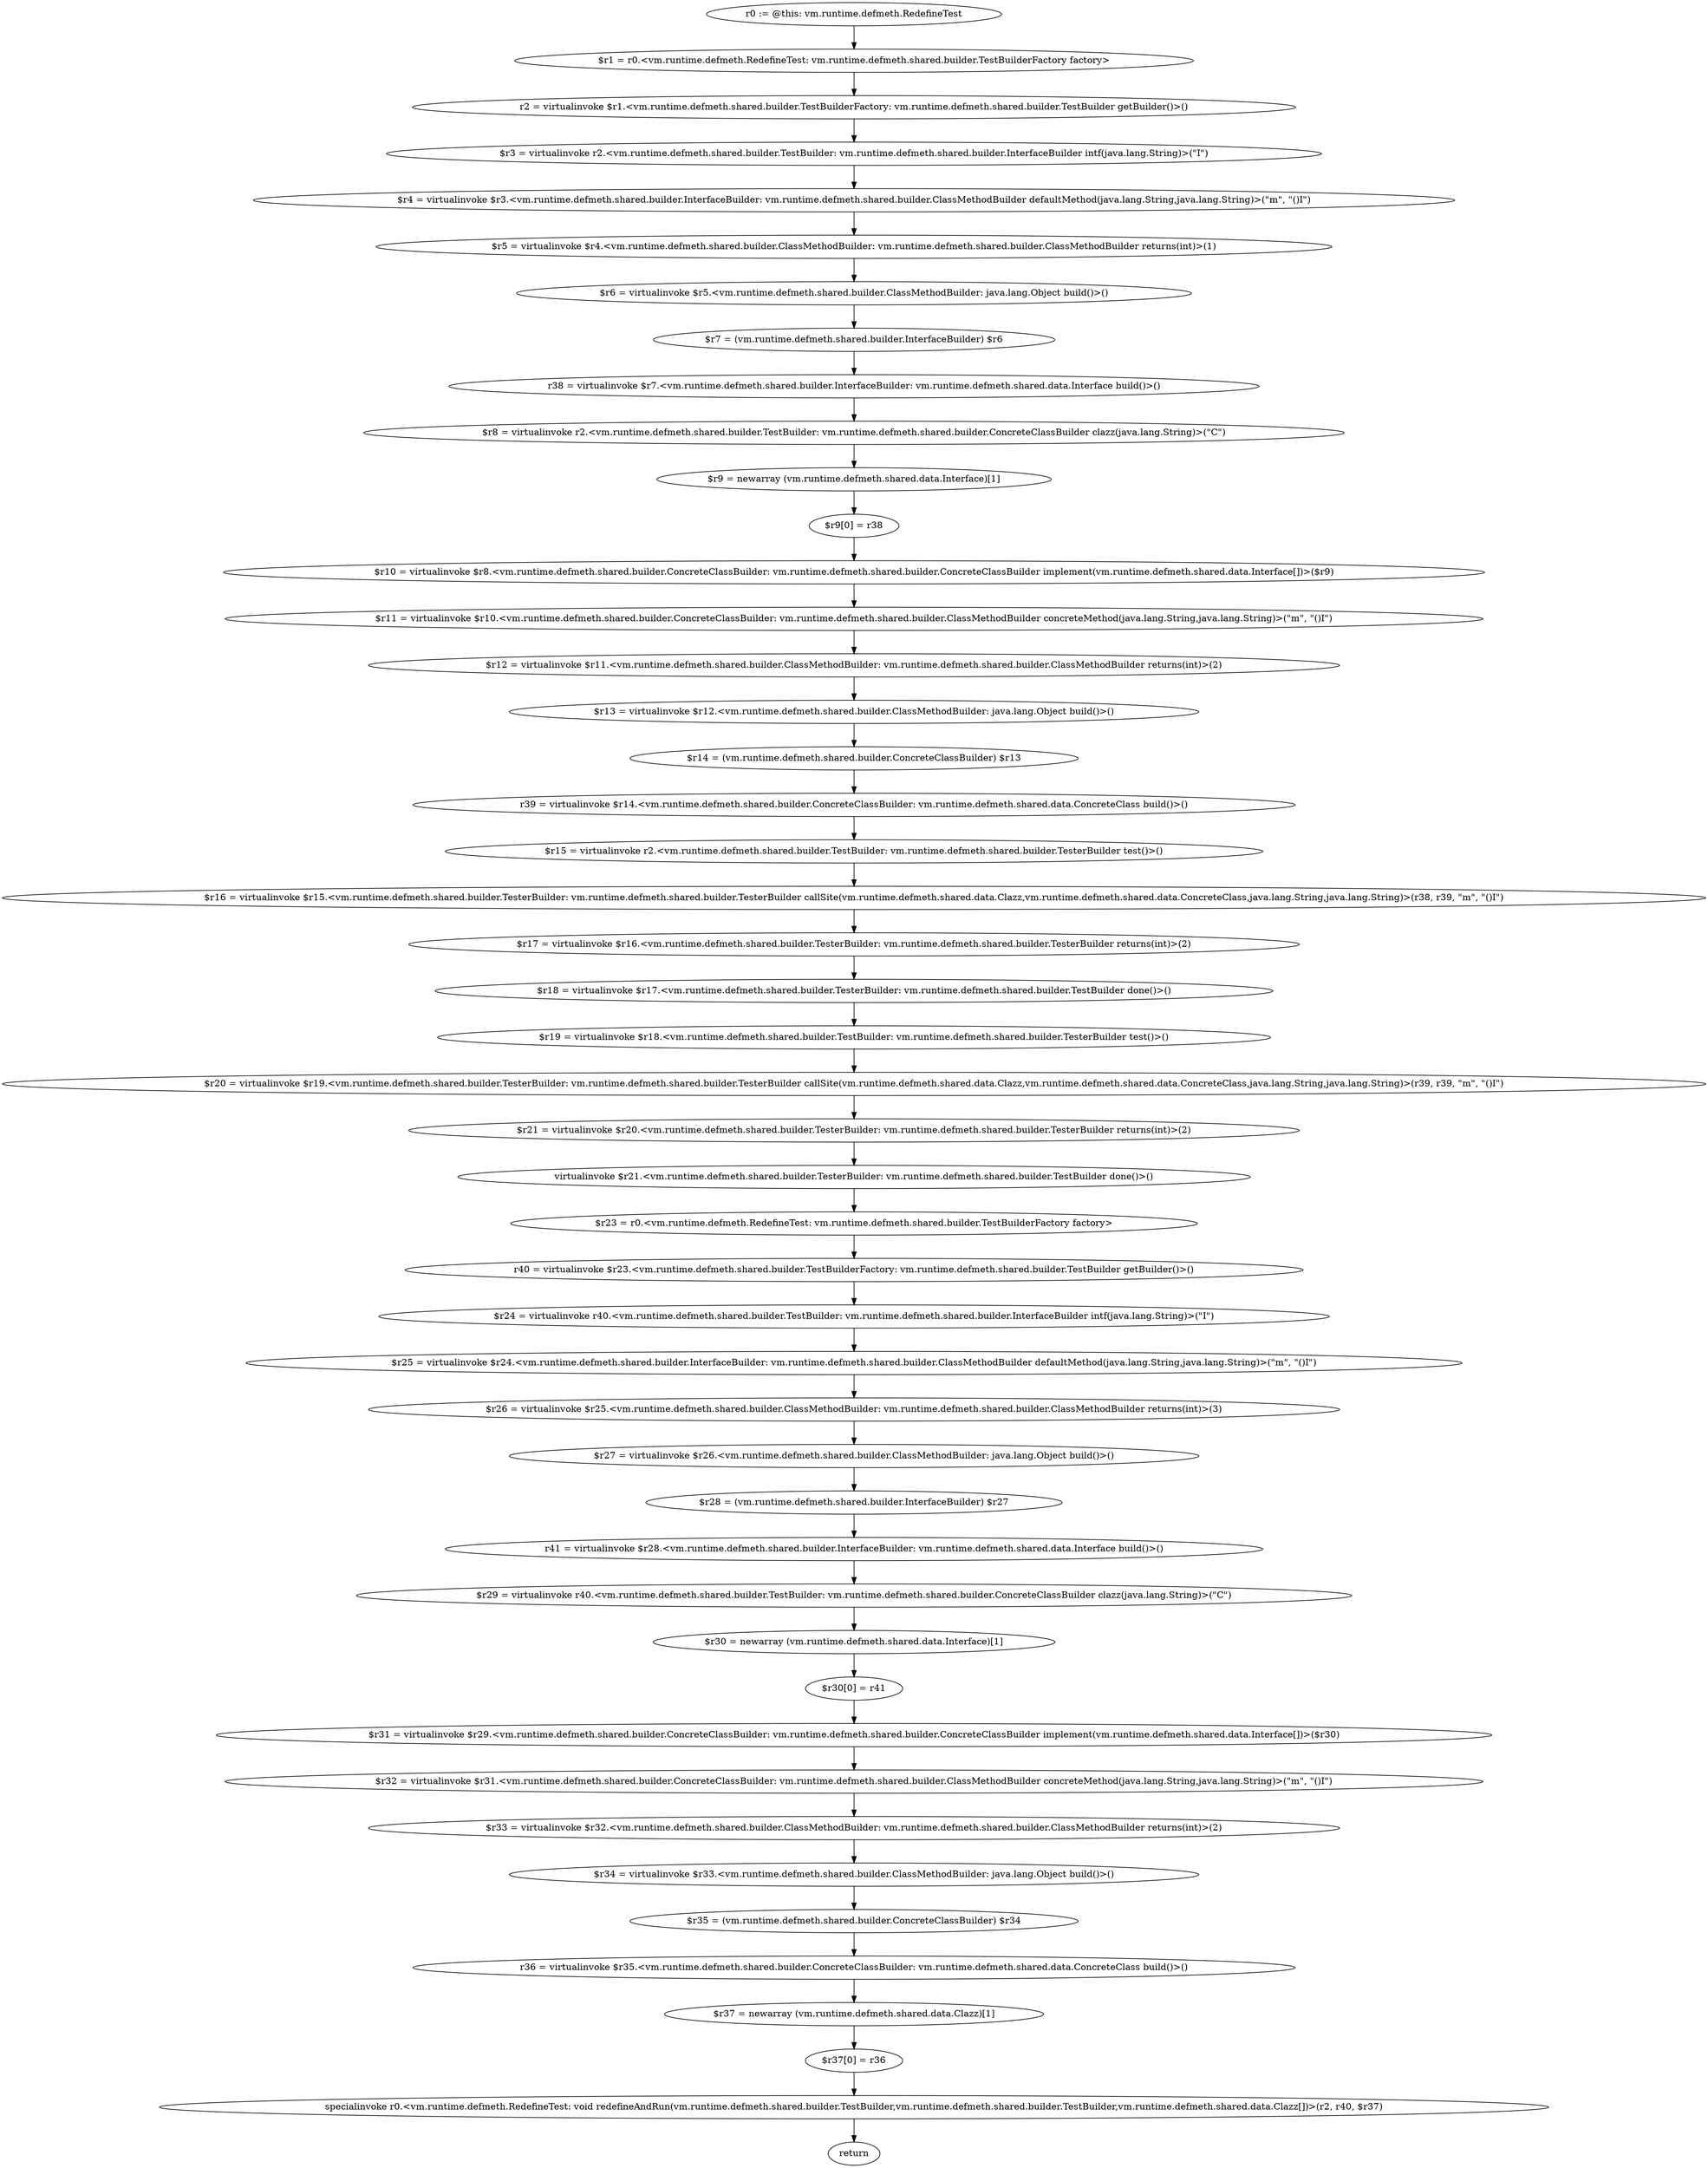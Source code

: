 digraph "unitGraph" {
    "r0 := @this: vm.runtime.defmeth.RedefineTest"
    "$r1 = r0.<vm.runtime.defmeth.RedefineTest: vm.runtime.defmeth.shared.builder.TestBuilderFactory factory>"
    "r2 = virtualinvoke $r1.<vm.runtime.defmeth.shared.builder.TestBuilderFactory: vm.runtime.defmeth.shared.builder.TestBuilder getBuilder()>()"
    "$r3 = virtualinvoke r2.<vm.runtime.defmeth.shared.builder.TestBuilder: vm.runtime.defmeth.shared.builder.InterfaceBuilder intf(java.lang.String)>(\"I\")"
    "$r4 = virtualinvoke $r3.<vm.runtime.defmeth.shared.builder.InterfaceBuilder: vm.runtime.defmeth.shared.builder.ClassMethodBuilder defaultMethod(java.lang.String,java.lang.String)>(\"m\", \"()I\")"
    "$r5 = virtualinvoke $r4.<vm.runtime.defmeth.shared.builder.ClassMethodBuilder: vm.runtime.defmeth.shared.builder.ClassMethodBuilder returns(int)>(1)"
    "$r6 = virtualinvoke $r5.<vm.runtime.defmeth.shared.builder.ClassMethodBuilder: java.lang.Object build()>()"
    "$r7 = (vm.runtime.defmeth.shared.builder.InterfaceBuilder) $r6"
    "r38 = virtualinvoke $r7.<vm.runtime.defmeth.shared.builder.InterfaceBuilder: vm.runtime.defmeth.shared.data.Interface build()>()"
    "$r8 = virtualinvoke r2.<vm.runtime.defmeth.shared.builder.TestBuilder: vm.runtime.defmeth.shared.builder.ConcreteClassBuilder clazz(java.lang.String)>(\"C\")"
    "$r9 = newarray (vm.runtime.defmeth.shared.data.Interface)[1]"
    "$r9[0] = r38"
    "$r10 = virtualinvoke $r8.<vm.runtime.defmeth.shared.builder.ConcreteClassBuilder: vm.runtime.defmeth.shared.builder.ConcreteClassBuilder implement(vm.runtime.defmeth.shared.data.Interface[])>($r9)"
    "$r11 = virtualinvoke $r10.<vm.runtime.defmeth.shared.builder.ConcreteClassBuilder: vm.runtime.defmeth.shared.builder.ClassMethodBuilder concreteMethod(java.lang.String,java.lang.String)>(\"m\", \"()I\")"
    "$r12 = virtualinvoke $r11.<vm.runtime.defmeth.shared.builder.ClassMethodBuilder: vm.runtime.defmeth.shared.builder.ClassMethodBuilder returns(int)>(2)"
    "$r13 = virtualinvoke $r12.<vm.runtime.defmeth.shared.builder.ClassMethodBuilder: java.lang.Object build()>()"
    "$r14 = (vm.runtime.defmeth.shared.builder.ConcreteClassBuilder) $r13"
    "r39 = virtualinvoke $r14.<vm.runtime.defmeth.shared.builder.ConcreteClassBuilder: vm.runtime.defmeth.shared.data.ConcreteClass build()>()"
    "$r15 = virtualinvoke r2.<vm.runtime.defmeth.shared.builder.TestBuilder: vm.runtime.defmeth.shared.builder.TesterBuilder test()>()"
    "$r16 = virtualinvoke $r15.<vm.runtime.defmeth.shared.builder.TesterBuilder: vm.runtime.defmeth.shared.builder.TesterBuilder callSite(vm.runtime.defmeth.shared.data.Clazz,vm.runtime.defmeth.shared.data.ConcreteClass,java.lang.String,java.lang.String)>(r38, r39, \"m\", \"()I\")"
    "$r17 = virtualinvoke $r16.<vm.runtime.defmeth.shared.builder.TesterBuilder: vm.runtime.defmeth.shared.builder.TesterBuilder returns(int)>(2)"
    "$r18 = virtualinvoke $r17.<vm.runtime.defmeth.shared.builder.TesterBuilder: vm.runtime.defmeth.shared.builder.TestBuilder done()>()"
    "$r19 = virtualinvoke $r18.<vm.runtime.defmeth.shared.builder.TestBuilder: vm.runtime.defmeth.shared.builder.TesterBuilder test()>()"
    "$r20 = virtualinvoke $r19.<vm.runtime.defmeth.shared.builder.TesterBuilder: vm.runtime.defmeth.shared.builder.TesterBuilder callSite(vm.runtime.defmeth.shared.data.Clazz,vm.runtime.defmeth.shared.data.ConcreteClass,java.lang.String,java.lang.String)>(r39, r39, \"m\", \"()I\")"
    "$r21 = virtualinvoke $r20.<vm.runtime.defmeth.shared.builder.TesterBuilder: vm.runtime.defmeth.shared.builder.TesterBuilder returns(int)>(2)"
    "virtualinvoke $r21.<vm.runtime.defmeth.shared.builder.TesterBuilder: vm.runtime.defmeth.shared.builder.TestBuilder done()>()"
    "$r23 = r0.<vm.runtime.defmeth.RedefineTest: vm.runtime.defmeth.shared.builder.TestBuilderFactory factory>"
    "r40 = virtualinvoke $r23.<vm.runtime.defmeth.shared.builder.TestBuilderFactory: vm.runtime.defmeth.shared.builder.TestBuilder getBuilder()>()"
    "$r24 = virtualinvoke r40.<vm.runtime.defmeth.shared.builder.TestBuilder: vm.runtime.defmeth.shared.builder.InterfaceBuilder intf(java.lang.String)>(\"I\")"
    "$r25 = virtualinvoke $r24.<vm.runtime.defmeth.shared.builder.InterfaceBuilder: vm.runtime.defmeth.shared.builder.ClassMethodBuilder defaultMethod(java.lang.String,java.lang.String)>(\"m\", \"()I\")"
    "$r26 = virtualinvoke $r25.<vm.runtime.defmeth.shared.builder.ClassMethodBuilder: vm.runtime.defmeth.shared.builder.ClassMethodBuilder returns(int)>(3)"
    "$r27 = virtualinvoke $r26.<vm.runtime.defmeth.shared.builder.ClassMethodBuilder: java.lang.Object build()>()"
    "$r28 = (vm.runtime.defmeth.shared.builder.InterfaceBuilder) $r27"
    "r41 = virtualinvoke $r28.<vm.runtime.defmeth.shared.builder.InterfaceBuilder: vm.runtime.defmeth.shared.data.Interface build()>()"
    "$r29 = virtualinvoke r40.<vm.runtime.defmeth.shared.builder.TestBuilder: vm.runtime.defmeth.shared.builder.ConcreteClassBuilder clazz(java.lang.String)>(\"C\")"
    "$r30 = newarray (vm.runtime.defmeth.shared.data.Interface)[1]"
    "$r30[0] = r41"
    "$r31 = virtualinvoke $r29.<vm.runtime.defmeth.shared.builder.ConcreteClassBuilder: vm.runtime.defmeth.shared.builder.ConcreteClassBuilder implement(vm.runtime.defmeth.shared.data.Interface[])>($r30)"
    "$r32 = virtualinvoke $r31.<vm.runtime.defmeth.shared.builder.ConcreteClassBuilder: vm.runtime.defmeth.shared.builder.ClassMethodBuilder concreteMethod(java.lang.String,java.lang.String)>(\"m\", \"()I\")"
    "$r33 = virtualinvoke $r32.<vm.runtime.defmeth.shared.builder.ClassMethodBuilder: vm.runtime.defmeth.shared.builder.ClassMethodBuilder returns(int)>(2)"
    "$r34 = virtualinvoke $r33.<vm.runtime.defmeth.shared.builder.ClassMethodBuilder: java.lang.Object build()>()"
    "$r35 = (vm.runtime.defmeth.shared.builder.ConcreteClassBuilder) $r34"
    "r36 = virtualinvoke $r35.<vm.runtime.defmeth.shared.builder.ConcreteClassBuilder: vm.runtime.defmeth.shared.data.ConcreteClass build()>()"
    "$r37 = newarray (vm.runtime.defmeth.shared.data.Clazz)[1]"
    "$r37[0] = r36"
    "specialinvoke r0.<vm.runtime.defmeth.RedefineTest: void redefineAndRun(vm.runtime.defmeth.shared.builder.TestBuilder,vm.runtime.defmeth.shared.builder.TestBuilder,vm.runtime.defmeth.shared.data.Clazz[])>(r2, r40, $r37)"
    "return"
    "r0 := @this: vm.runtime.defmeth.RedefineTest"->"$r1 = r0.<vm.runtime.defmeth.RedefineTest: vm.runtime.defmeth.shared.builder.TestBuilderFactory factory>";
    "$r1 = r0.<vm.runtime.defmeth.RedefineTest: vm.runtime.defmeth.shared.builder.TestBuilderFactory factory>"->"r2 = virtualinvoke $r1.<vm.runtime.defmeth.shared.builder.TestBuilderFactory: vm.runtime.defmeth.shared.builder.TestBuilder getBuilder()>()";
    "r2 = virtualinvoke $r1.<vm.runtime.defmeth.shared.builder.TestBuilderFactory: vm.runtime.defmeth.shared.builder.TestBuilder getBuilder()>()"->"$r3 = virtualinvoke r2.<vm.runtime.defmeth.shared.builder.TestBuilder: vm.runtime.defmeth.shared.builder.InterfaceBuilder intf(java.lang.String)>(\"I\")";
    "$r3 = virtualinvoke r2.<vm.runtime.defmeth.shared.builder.TestBuilder: vm.runtime.defmeth.shared.builder.InterfaceBuilder intf(java.lang.String)>(\"I\")"->"$r4 = virtualinvoke $r3.<vm.runtime.defmeth.shared.builder.InterfaceBuilder: vm.runtime.defmeth.shared.builder.ClassMethodBuilder defaultMethod(java.lang.String,java.lang.String)>(\"m\", \"()I\")";
    "$r4 = virtualinvoke $r3.<vm.runtime.defmeth.shared.builder.InterfaceBuilder: vm.runtime.defmeth.shared.builder.ClassMethodBuilder defaultMethod(java.lang.String,java.lang.String)>(\"m\", \"()I\")"->"$r5 = virtualinvoke $r4.<vm.runtime.defmeth.shared.builder.ClassMethodBuilder: vm.runtime.defmeth.shared.builder.ClassMethodBuilder returns(int)>(1)";
    "$r5 = virtualinvoke $r4.<vm.runtime.defmeth.shared.builder.ClassMethodBuilder: vm.runtime.defmeth.shared.builder.ClassMethodBuilder returns(int)>(1)"->"$r6 = virtualinvoke $r5.<vm.runtime.defmeth.shared.builder.ClassMethodBuilder: java.lang.Object build()>()";
    "$r6 = virtualinvoke $r5.<vm.runtime.defmeth.shared.builder.ClassMethodBuilder: java.lang.Object build()>()"->"$r7 = (vm.runtime.defmeth.shared.builder.InterfaceBuilder) $r6";
    "$r7 = (vm.runtime.defmeth.shared.builder.InterfaceBuilder) $r6"->"r38 = virtualinvoke $r7.<vm.runtime.defmeth.shared.builder.InterfaceBuilder: vm.runtime.defmeth.shared.data.Interface build()>()";
    "r38 = virtualinvoke $r7.<vm.runtime.defmeth.shared.builder.InterfaceBuilder: vm.runtime.defmeth.shared.data.Interface build()>()"->"$r8 = virtualinvoke r2.<vm.runtime.defmeth.shared.builder.TestBuilder: vm.runtime.defmeth.shared.builder.ConcreteClassBuilder clazz(java.lang.String)>(\"C\")";
    "$r8 = virtualinvoke r2.<vm.runtime.defmeth.shared.builder.TestBuilder: vm.runtime.defmeth.shared.builder.ConcreteClassBuilder clazz(java.lang.String)>(\"C\")"->"$r9 = newarray (vm.runtime.defmeth.shared.data.Interface)[1]";
    "$r9 = newarray (vm.runtime.defmeth.shared.data.Interface)[1]"->"$r9[0] = r38";
    "$r9[0] = r38"->"$r10 = virtualinvoke $r8.<vm.runtime.defmeth.shared.builder.ConcreteClassBuilder: vm.runtime.defmeth.shared.builder.ConcreteClassBuilder implement(vm.runtime.defmeth.shared.data.Interface[])>($r9)";
    "$r10 = virtualinvoke $r8.<vm.runtime.defmeth.shared.builder.ConcreteClassBuilder: vm.runtime.defmeth.shared.builder.ConcreteClassBuilder implement(vm.runtime.defmeth.shared.data.Interface[])>($r9)"->"$r11 = virtualinvoke $r10.<vm.runtime.defmeth.shared.builder.ConcreteClassBuilder: vm.runtime.defmeth.shared.builder.ClassMethodBuilder concreteMethod(java.lang.String,java.lang.String)>(\"m\", \"()I\")";
    "$r11 = virtualinvoke $r10.<vm.runtime.defmeth.shared.builder.ConcreteClassBuilder: vm.runtime.defmeth.shared.builder.ClassMethodBuilder concreteMethod(java.lang.String,java.lang.String)>(\"m\", \"()I\")"->"$r12 = virtualinvoke $r11.<vm.runtime.defmeth.shared.builder.ClassMethodBuilder: vm.runtime.defmeth.shared.builder.ClassMethodBuilder returns(int)>(2)";
    "$r12 = virtualinvoke $r11.<vm.runtime.defmeth.shared.builder.ClassMethodBuilder: vm.runtime.defmeth.shared.builder.ClassMethodBuilder returns(int)>(2)"->"$r13 = virtualinvoke $r12.<vm.runtime.defmeth.shared.builder.ClassMethodBuilder: java.lang.Object build()>()";
    "$r13 = virtualinvoke $r12.<vm.runtime.defmeth.shared.builder.ClassMethodBuilder: java.lang.Object build()>()"->"$r14 = (vm.runtime.defmeth.shared.builder.ConcreteClassBuilder) $r13";
    "$r14 = (vm.runtime.defmeth.shared.builder.ConcreteClassBuilder) $r13"->"r39 = virtualinvoke $r14.<vm.runtime.defmeth.shared.builder.ConcreteClassBuilder: vm.runtime.defmeth.shared.data.ConcreteClass build()>()";
    "r39 = virtualinvoke $r14.<vm.runtime.defmeth.shared.builder.ConcreteClassBuilder: vm.runtime.defmeth.shared.data.ConcreteClass build()>()"->"$r15 = virtualinvoke r2.<vm.runtime.defmeth.shared.builder.TestBuilder: vm.runtime.defmeth.shared.builder.TesterBuilder test()>()";
    "$r15 = virtualinvoke r2.<vm.runtime.defmeth.shared.builder.TestBuilder: vm.runtime.defmeth.shared.builder.TesterBuilder test()>()"->"$r16 = virtualinvoke $r15.<vm.runtime.defmeth.shared.builder.TesterBuilder: vm.runtime.defmeth.shared.builder.TesterBuilder callSite(vm.runtime.defmeth.shared.data.Clazz,vm.runtime.defmeth.shared.data.ConcreteClass,java.lang.String,java.lang.String)>(r38, r39, \"m\", \"()I\")";
    "$r16 = virtualinvoke $r15.<vm.runtime.defmeth.shared.builder.TesterBuilder: vm.runtime.defmeth.shared.builder.TesterBuilder callSite(vm.runtime.defmeth.shared.data.Clazz,vm.runtime.defmeth.shared.data.ConcreteClass,java.lang.String,java.lang.String)>(r38, r39, \"m\", \"()I\")"->"$r17 = virtualinvoke $r16.<vm.runtime.defmeth.shared.builder.TesterBuilder: vm.runtime.defmeth.shared.builder.TesterBuilder returns(int)>(2)";
    "$r17 = virtualinvoke $r16.<vm.runtime.defmeth.shared.builder.TesterBuilder: vm.runtime.defmeth.shared.builder.TesterBuilder returns(int)>(2)"->"$r18 = virtualinvoke $r17.<vm.runtime.defmeth.shared.builder.TesterBuilder: vm.runtime.defmeth.shared.builder.TestBuilder done()>()";
    "$r18 = virtualinvoke $r17.<vm.runtime.defmeth.shared.builder.TesterBuilder: vm.runtime.defmeth.shared.builder.TestBuilder done()>()"->"$r19 = virtualinvoke $r18.<vm.runtime.defmeth.shared.builder.TestBuilder: vm.runtime.defmeth.shared.builder.TesterBuilder test()>()";
    "$r19 = virtualinvoke $r18.<vm.runtime.defmeth.shared.builder.TestBuilder: vm.runtime.defmeth.shared.builder.TesterBuilder test()>()"->"$r20 = virtualinvoke $r19.<vm.runtime.defmeth.shared.builder.TesterBuilder: vm.runtime.defmeth.shared.builder.TesterBuilder callSite(vm.runtime.defmeth.shared.data.Clazz,vm.runtime.defmeth.shared.data.ConcreteClass,java.lang.String,java.lang.String)>(r39, r39, \"m\", \"()I\")";
    "$r20 = virtualinvoke $r19.<vm.runtime.defmeth.shared.builder.TesterBuilder: vm.runtime.defmeth.shared.builder.TesterBuilder callSite(vm.runtime.defmeth.shared.data.Clazz,vm.runtime.defmeth.shared.data.ConcreteClass,java.lang.String,java.lang.String)>(r39, r39, \"m\", \"()I\")"->"$r21 = virtualinvoke $r20.<vm.runtime.defmeth.shared.builder.TesterBuilder: vm.runtime.defmeth.shared.builder.TesterBuilder returns(int)>(2)";
    "$r21 = virtualinvoke $r20.<vm.runtime.defmeth.shared.builder.TesterBuilder: vm.runtime.defmeth.shared.builder.TesterBuilder returns(int)>(2)"->"virtualinvoke $r21.<vm.runtime.defmeth.shared.builder.TesterBuilder: vm.runtime.defmeth.shared.builder.TestBuilder done()>()";
    "virtualinvoke $r21.<vm.runtime.defmeth.shared.builder.TesterBuilder: vm.runtime.defmeth.shared.builder.TestBuilder done()>()"->"$r23 = r0.<vm.runtime.defmeth.RedefineTest: vm.runtime.defmeth.shared.builder.TestBuilderFactory factory>";
    "$r23 = r0.<vm.runtime.defmeth.RedefineTest: vm.runtime.defmeth.shared.builder.TestBuilderFactory factory>"->"r40 = virtualinvoke $r23.<vm.runtime.defmeth.shared.builder.TestBuilderFactory: vm.runtime.defmeth.shared.builder.TestBuilder getBuilder()>()";
    "r40 = virtualinvoke $r23.<vm.runtime.defmeth.shared.builder.TestBuilderFactory: vm.runtime.defmeth.shared.builder.TestBuilder getBuilder()>()"->"$r24 = virtualinvoke r40.<vm.runtime.defmeth.shared.builder.TestBuilder: vm.runtime.defmeth.shared.builder.InterfaceBuilder intf(java.lang.String)>(\"I\")";
    "$r24 = virtualinvoke r40.<vm.runtime.defmeth.shared.builder.TestBuilder: vm.runtime.defmeth.shared.builder.InterfaceBuilder intf(java.lang.String)>(\"I\")"->"$r25 = virtualinvoke $r24.<vm.runtime.defmeth.shared.builder.InterfaceBuilder: vm.runtime.defmeth.shared.builder.ClassMethodBuilder defaultMethod(java.lang.String,java.lang.String)>(\"m\", \"()I\")";
    "$r25 = virtualinvoke $r24.<vm.runtime.defmeth.shared.builder.InterfaceBuilder: vm.runtime.defmeth.shared.builder.ClassMethodBuilder defaultMethod(java.lang.String,java.lang.String)>(\"m\", \"()I\")"->"$r26 = virtualinvoke $r25.<vm.runtime.defmeth.shared.builder.ClassMethodBuilder: vm.runtime.defmeth.shared.builder.ClassMethodBuilder returns(int)>(3)";
    "$r26 = virtualinvoke $r25.<vm.runtime.defmeth.shared.builder.ClassMethodBuilder: vm.runtime.defmeth.shared.builder.ClassMethodBuilder returns(int)>(3)"->"$r27 = virtualinvoke $r26.<vm.runtime.defmeth.shared.builder.ClassMethodBuilder: java.lang.Object build()>()";
    "$r27 = virtualinvoke $r26.<vm.runtime.defmeth.shared.builder.ClassMethodBuilder: java.lang.Object build()>()"->"$r28 = (vm.runtime.defmeth.shared.builder.InterfaceBuilder) $r27";
    "$r28 = (vm.runtime.defmeth.shared.builder.InterfaceBuilder) $r27"->"r41 = virtualinvoke $r28.<vm.runtime.defmeth.shared.builder.InterfaceBuilder: vm.runtime.defmeth.shared.data.Interface build()>()";
    "r41 = virtualinvoke $r28.<vm.runtime.defmeth.shared.builder.InterfaceBuilder: vm.runtime.defmeth.shared.data.Interface build()>()"->"$r29 = virtualinvoke r40.<vm.runtime.defmeth.shared.builder.TestBuilder: vm.runtime.defmeth.shared.builder.ConcreteClassBuilder clazz(java.lang.String)>(\"C\")";
    "$r29 = virtualinvoke r40.<vm.runtime.defmeth.shared.builder.TestBuilder: vm.runtime.defmeth.shared.builder.ConcreteClassBuilder clazz(java.lang.String)>(\"C\")"->"$r30 = newarray (vm.runtime.defmeth.shared.data.Interface)[1]";
    "$r30 = newarray (vm.runtime.defmeth.shared.data.Interface)[1]"->"$r30[0] = r41";
    "$r30[0] = r41"->"$r31 = virtualinvoke $r29.<vm.runtime.defmeth.shared.builder.ConcreteClassBuilder: vm.runtime.defmeth.shared.builder.ConcreteClassBuilder implement(vm.runtime.defmeth.shared.data.Interface[])>($r30)";
    "$r31 = virtualinvoke $r29.<vm.runtime.defmeth.shared.builder.ConcreteClassBuilder: vm.runtime.defmeth.shared.builder.ConcreteClassBuilder implement(vm.runtime.defmeth.shared.data.Interface[])>($r30)"->"$r32 = virtualinvoke $r31.<vm.runtime.defmeth.shared.builder.ConcreteClassBuilder: vm.runtime.defmeth.shared.builder.ClassMethodBuilder concreteMethod(java.lang.String,java.lang.String)>(\"m\", \"()I\")";
    "$r32 = virtualinvoke $r31.<vm.runtime.defmeth.shared.builder.ConcreteClassBuilder: vm.runtime.defmeth.shared.builder.ClassMethodBuilder concreteMethod(java.lang.String,java.lang.String)>(\"m\", \"()I\")"->"$r33 = virtualinvoke $r32.<vm.runtime.defmeth.shared.builder.ClassMethodBuilder: vm.runtime.defmeth.shared.builder.ClassMethodBuilder returns(int)>(2)";
    "$r33 = virtualinvoke $r32.<vm.runtime.defmeth.shared.builder.ClassMethodBuilder: vm.runtime.defmeth.shared.builder.ClassMethodBuilder returns(int)>(2)"->"$r34 = virtualinvoke $r33.<vm.runtime.defmeth.shared.builder.ClassMethodBuilder: java.lang.Object build()>()";
    "$r34 = virtualinvoke $r33.<vm.runtime.defmeth.shared.builder.ClassMethodBuilder: java.lang.Object build()>()"->"$r35 = (vm.runtime.defmeth.shared.builder.ConcreteClassBuilder) $r34";
    "$r35 = (vm.runtime.defmeth.shared.builder.ConcreteClassBuilder) $r34"->"r36 = virtualinvoke $r35.<vm.runtime.defmeth.shared.builder.ConcreteClassBuilder: vm.runtime.defmeth.shared.data.ConcreteClass build()>()";
    "r36 = virtualinvoke $r35.<vm.runtime.defmeth.shared.builder.ConcreteClassBuilder: vm.runtime.defmeth.shared.data.ConcreteClass build()>()"->"$r37 = newarray (vm.runtime.defmeth.shared.data.Clazz)[1]";
    "$r37 = newarray (vm.runtime.defmeth.shared.data.Clazz)[1]"->"$r37[0] = r36";
    "$r37[0] = r36"->"specialinvoke r0.<vm.runtime.defmeth.RedefineTest: void redefineAndRun(vm.runtime.defmeth.shared.builder.TestBuilder,vm.runtime.defmeth.shared.builder.TestBuilder,vm.runtime.defmeth.shared.data.Clazz[])>(r2, r40, $r37)";
    "specialinvoke r0.<vm.runtime.defmeth.RedefineTest: void redefineAndRun(vm.runtime.defmeth.shared.builder.TestBuilder,vm.runtime.defmeth.shared.builder.TestBuilder,vm.runtime.defmeth.shared.data.Clazz[])>(r2, r40, $r37)"->"return";
}
